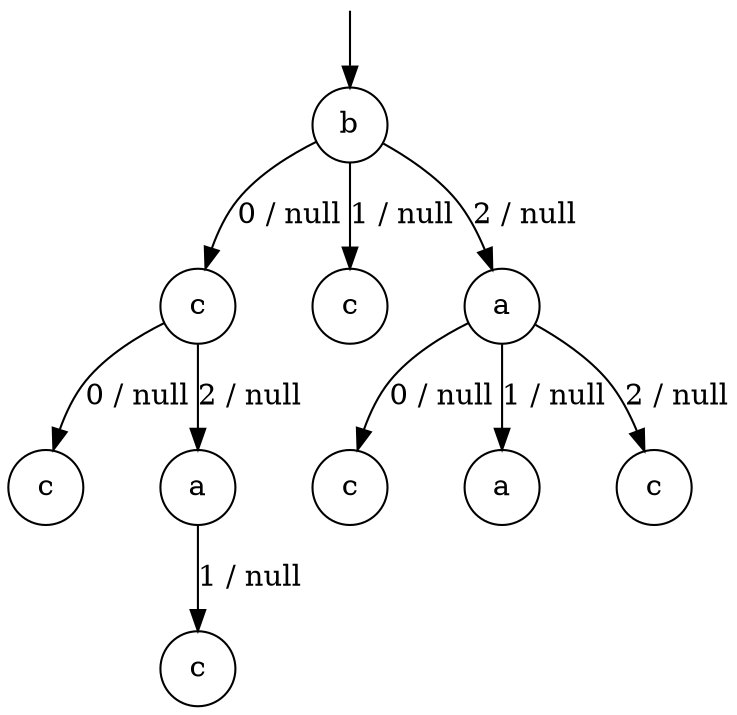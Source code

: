 digraph g {

	s0 [shape="circle" label="b"];
	s1 [shape="circle" label="c"];
	s2 [shape="circle" label="c"];
	s3 [shape="circle" label="a"];
	s4 [shape="circle" label="c"];
	s5 [shape="circle" label="a"];
	s6 [shape="circle" label="c"];
	s7 [shape="circle" label="a"];
	s8 [shape="circle" label="c"];
	s9 [shape="circle" label="c"];
	s0 -> s1 [label="0 / null"];
	s0 -> s2 [label="1 / null"];
	s0 -> s3 [label="2 / null"];
	s1 -> s4 [label="0 / null"];
	s1 -> s5 [label="2 / null"];
	s3 -> s6 [label="0 / null"];
	s3 -> s7 [label="1 / null"];
	s3 -> s8 [label="2 / null"];
	s5 -> s9 [label="1 / null"];

__start0 [label="" shape="none" width="0" height="0"];
__start0 -> s0;

}
